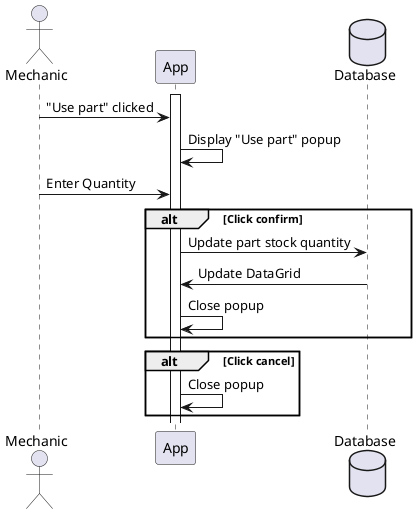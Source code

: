 @startuml
actor Mechanic as a
participant App as b
database Database as c
activate b
a -> b : "Use part" clicked
b -> b : Display "Use part" popup
a -> b: Enter Quantity

alt Click confirm
b -> c : Update part stock quantity
c -> b : Update DataGrid
b -> b : Close popup
end

alt Click cancel
b -> b : Close popup
end
@enduml
